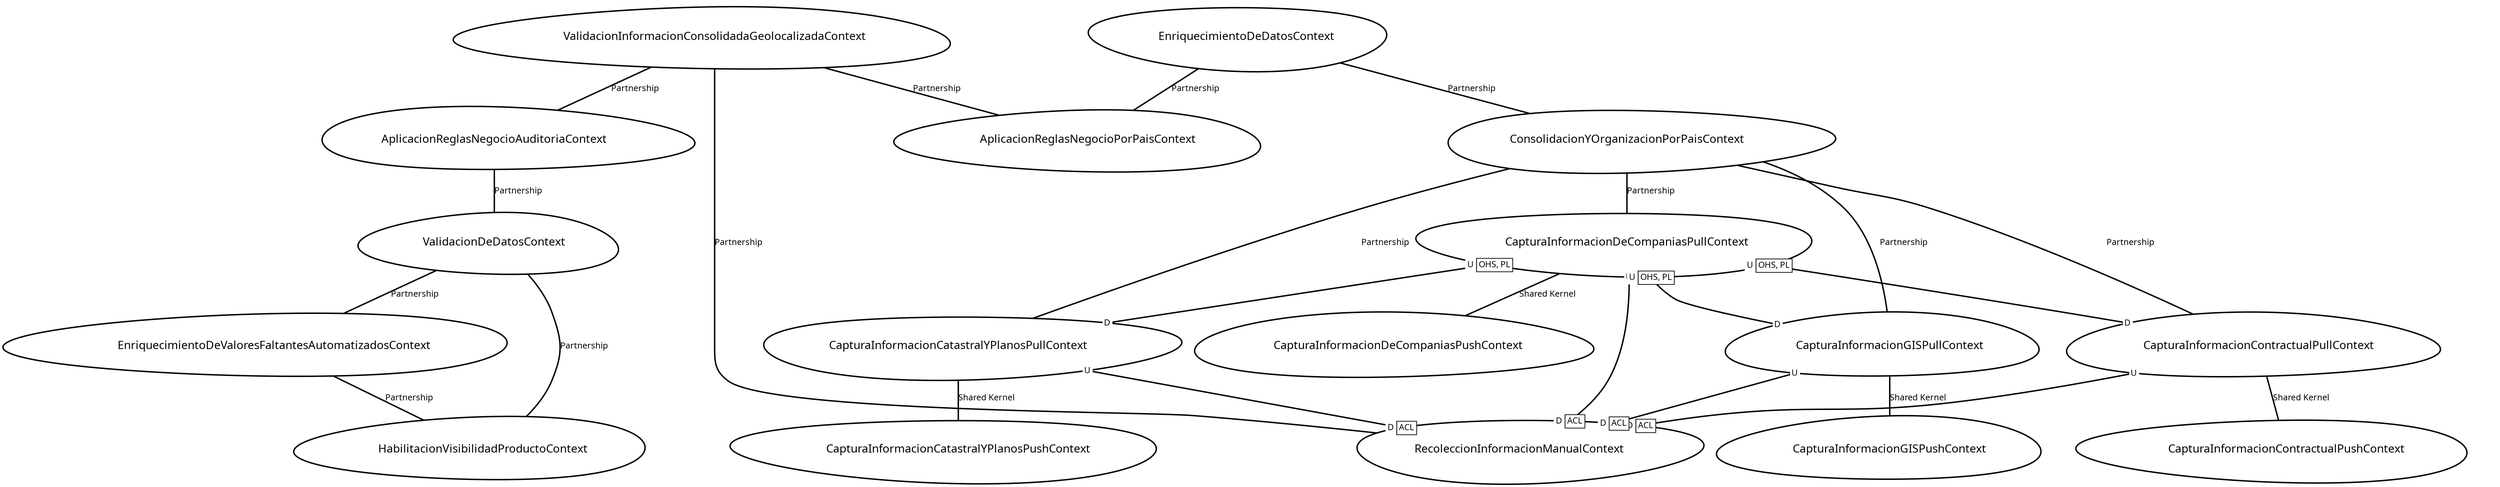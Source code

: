 digraph "ContextMapGraph" {
graph ["imagepath"="/tmp/GraphvizJava"]
"AplicacionReglasNegocioAuditoriaContext" ["margin"="0.3","orientation"="138","shape"="egg","fontsize"="16","style"="bold","label"="AplicacionReglasNegocioAuditoriaContext\n","fontname"="sans-serif"]
"ValidacionDeDatosContext" ["margin"="0.3","orientation"="344","shape"="egg","fontsize"="16","style"="bold","label"="ValidacionDeDatosContext\n","fontname"="sans-serif"]
"EnriquecimientoDeValoresFaltantesAutomatizadosContext" ["margin"="0.3","orientation"="212","shape"="egg","fontsize"="16","style"="bold","label"="EnriquecimientoDeValoresFaltantesAutomatizadosContext\n","fontname"="sans-serif"]
"HabilitacionVisibilidadProductoContext" ["margin"="0.3","orientation"="216","shape"="egg","fontsize"="16","style"="bold","label"="HabilitacionVisibilidadProductoContext\n","fontname"="sans-serif"]
"AplicacionReglasNegocioPorPaisContext" ["margin"="0.3","orientation"="339","shape"="egg","fontsize"="16","style"="bold","label"="AplicacionReglasNegocioPorPaisContext\n","fontname"="sans-serif"]
"CapturaInformacionCatastralYPlanosPullContext" ["margin"="0.3","orientation"="48","shape"="egg","fontsize"="16","style"="bold","label"="CapturaInformacionCatastralYPlanosPullContext\n","fontname"="sans-serif"]
"RecoleccionInformacionManualContext" ["margin"="0.3","orientation"="51","shape"="egg","fontsize"="16","style"="bold","label"="RecoleccionInformacionManualContext\n","fontname"="sans-serif"]
"CapturaInformacionCatastralYPlanosPushContext" ["margin"="0.3","orientation"="313","shape"="egg","fontsize"="16","style"="bold","label"="CapturaInformacionCatastralYPlanosPushContext\n","fontname"="sans-serif"]
"CapturaInformacionContractualPullContext" ["margin"="0.3","orientation"="248","shape"="egg","fontsize"="16","style"="bold","label"="CapturaInformacionContractualPullContext\n","fontname"="sans-serif"]
"CapturaInformacionContractualPushContext" ["margin"="0.3","orientation"="326","shape"="egg","fontsize"="16","style"="bold","label"="CapturaInformacionContractualPushContext\n","fontname"="sans-serif"]
"CapturaInformacionDeCompaniasPullContext" ["margin"="0.3","orientation"="310","shape"="egg","fontsize"="16","style"="bold","label"="CapturaInformacionDeCompaniasPullContext\n","fontname"="sans-serif"]
"CapturaInformacionGISPullContext" ["margin"="0.3","orientation"="239","shape"="egg","fontsize"="16","style"="bold","label"="CapturaInformacionGISPullContext\n","fontname"="sans-serif"]
"CapturaInformacionGISPushContext" ["margin"="0.3","orientation"="229","shape"="egg","fontsize"="16","style"="bold","label"="CapturaInformacionGISPushContext\n","fontname"="sans-serif"]
"CapturaInformacionDeCompaniasPushContext" ["margin"="0.3","orientation"="252","shape"="egg","fontsize"="16","style"="bold","label"="CapturaInformacionDeCompaniasPushContext\n","fontname"="sans-serif"]
"ConsolidacionYOrganizacionPorPaisContext" ["margin"="0.3","orientation"="35","shape"="egg","fontsize"="16","style"="bold","label"="ConsolidacionYOrganizacionPorPaisContext\n","fontname"="sans-serif"]
"EnriquecimientoDeDatosContext" ["margin"="0.3","orientation"="307","shape"="egg","fontsize"="16","style"="bold","label"="EnriquecimientoDeDatosContext\n","fontname"="sans-serif"]
"ValidacionInformacionConsolidadaGeolocalizadaContext" ["margin"="0.3","orientation"="342","shape"="egg","fontsize"="16","style"="bold","label"="ValidacionInformacionConsolidadaGeolocalizadaContext\n","fontname"="sans-serif"]
"AplicacionReglasNegocioAuditoriaContext" -> "ValidacionDeDatosContext" ["fontsize"="12","style"="bold","label"="Partnership","dir"="none","fontname"="sans-serif"]
"ValidacionDeDatosContext" -> "EnriquecimientoDeValoresFaltantesAutomatizadosContext" ["fontsize"="12","style"="bold","label"="Partnership","dir"="none","fontname"="sans-serif"]
"EnriquecimientoDeValoresFaltantesAutomatizadosContext" -> "HabilitacionVisibilidadProductoContext" ["fontsize"="12","style"="bold","label"="Partnership","dir"="none","fontname"="sans-serif"]
"HabilitacionVisibilidadProductoContext" -> "ValidacionDeDatosContext" ["fontsize"="12","style"="bold","label"="Partnership","dir"="none","fontname"="sans-serif"]
"CapturaInformacionCatastralYPlanosPullContext" -> "RecoleccionInformacionManualContext" ["headlabel"=<<table cellspacing="0" cellborder="1" border="0">
<tr><td bgcolor="white" sides="r">D</td><td sides="trbl" bgcolor="white"><font>ACL</font></td></tr>
</table>>,"labeldistance"="0","fontsize"="12","taillabel"=<<table cellspacing="0" cellborder="0" border="0">
<tr><td bgcolor="white">U</td></tr>
</table>>,"style"="bold","label"="                                        ","dir"="none","fontname"="sans-serif"]
"CapturaInformacionCatastralYPlanosPullContext" -> "CapturaInformacionCatastralYPlanosPushContext" ["fontsize"="12","style"="bold","label"="Shared Kernel","dir"="none","fontname"="sans-serif"]
"CapturaInformacionContractualPullContext" -> "RecoleccionInformacionManualContext" ["headlabel"=<<table cellspacing="0" cellborder="1" border="0">
<tr><td bgcolor="white" sides="r">D</td><td sides="trbl" bgcolor="white"><font>ACL</font></td></tr>
</table>>,"labeldistance"="0","fontsize"="12","taillabel"=<<table cellspacing="0" cellborder="0" border="0">
<tr><td bgcolor="white">U</td></tr>
</table>>,"style"="bold","label"="                                        ","dir"="none","fontname"="sans-serif"]
"CapturaInformacionContractualPullContext" -> "CapturaInformacionContractualPushContext" ["fontsize"="12","style"="bold","label"="Shared Kernel","dir"="none","fontname"="sans-serif"]
"CapturaInformacionDeCompaniasPullContext" -> "RecoleccionInformacionManualContext" ["headlabel"=<<table cellspacing="0" cellborder="1" border="0">
<tr><td bgcolor="white" sides="r">D</td><td sides="trbl" bgcolor="white"><font>ACL</font></td></tr>
</table>>,"labeldistance"="0","fontsize"="12","taillabel"=<<table cellspacing="0" cellborder="0" border="0">
<tr><td bgcolor="white">U</td></tr>
</table>>,"style"="bold","label"="                                        ","dir"="none","fontname"="sans-serif"]
"CapturaInformacionDeCompaniasPullContext" -> "CapturaInformacionContractualPullContext" ["headlabel"=<<table cellspacing="0" cellborder="0" border="0">
<tr><td bgcolor="white">D</td></tr>
</table>>,"labeldistance"="0","fontsize"="12","taillabel"=<<table cellspacing="0" cellborder="1" border="0">
<tr><td bgcolor="white" sides="r">U</td><td sides="trbl" bgcolor="white"><font>OHS, PL</font></td></tr>
</table>>,"style"="bold","label"="                                        ","dir"="none","fontname"="sans-serif"]
"CapturaInformacionDeCompaniasPullContext" -> "CapturaInformacionGISPullContext" ["headlabel"=<<table cellspacing="0" cellborder="0" border="0">
<tr><td bgcolor="white">D</td></tr>
</table>>,"labeldistance"="0","fontsize"="12","taillabel"=<<table cellspacing="0" cellborder="1" border="0">
<tr><td bgcolor="white" sides="r">U</td><td sides="trbl" bgcolor="white"><font>OHS, PL</font></td></tr>
</table>>,"style"="bold","label"="                                        ","dir"="none","fontname"="sans-serif"]
"CapturaInformacionDeCompaniasPullContext" -> "CapturaInformacionDeCompaniasPushContext" ["fontsize"="12","style"="bold","label"="Shared Kernel","dir"="none","fontname"="sans-serif"]
"CapturaInformacionDeCompaniasPullContext" -> "CapturaInformacionCatastralYPlanosPullContext" ["headlabel"=<<table cellspacing="0" cellborder="0" border="0">
<tr><td bgcolor="white">D</td></tr>
</table>>,"labeldistance"="0","fontsize"="12","taillabel"=<<table cellspacing="0" cellborder="1" border="0">
<tr><td bgcolor="white" sides="r">U</td><td sides="trbl" bgcolor="white"><font>OHS, PL</font></td></tr>
</table>>,"style"="bold","label"="                                        ","dir"="none","fontname"="sans-serif"]
"CapturaInformacionGISPullContext" -> "CapturaInformacionGISPushContext" ["fontsize"="12","style"="bold","label"="Shared Kernel","dir"="none","fontname"="sans-serif"]
"CapturaInformacionGISPullContext" -> "RecoleccionInformacionManualContext" ["headlabel"=<<table cellspacing="0" cellborder="1" border="0">
<tr><td bgcolor="white" sides="r">D</td><td sides="trbl" bgcolor="white"><font>ACL</font></td></tr>
</table>>,"labeldistance"="0","fontsize"="12","taillabel"=<<table cellspacing="0" cellborder="0" border="0">
<tr><td bgcolor="white">U</td></tr>
</table>>,"style"="bold","label"="                                        ","dir"="none","fontname"="sans-serif"]
"ConsolidacionYOrganizacionPorPaisContext" -> "CapturaInformacionDeCompaniasPullContext" ["fontsize"="12","style"="bold","label"="Partnership","dir"="none","fontname"="sans-serif"]
"ConsolidacionYOrganizacionPorPaisContext" -> "CapturaInformacionCatastralYPlanosPullContext" ["fontsize"="12","style"="bold","label"="Partnership","dir"="none","fontname"="sans-serif"]
"ConsolidacionYOrganizacionPorPaisContext" -> "CapturaInformacionContractualPullContext" ["fontsize"="12","style"="bold","label"="Partnership","dir"="none","fontname"="sans-serif"]
"ConsolidacionYOrganizacionPorPaisContext" -> "CapturaInformacionGISPullContext" ["fontsize"="12","style"="bold","label"="Partnership","dir"="none","fontname"="sans-serif"]
"EnriquecimientoDeDatosContext" -> "ConsolidacionYOrganizacionPorPaisContext" ["fontsize"="12","style"="bold","label"="Partnership","dir"="none","fontname"="sans-serif"]
"EnriquecimientoDeDatosContext" -> "AplicacionReglasNegocioPorPaisContext" ["fontsize"="12","style"="bold","label"="Partnership","dir"="none","fontname"="sans-serif"]
"ValidacionInformacionConsolidadaGeolocalizadaContext" -> "RecoleccionInformacionManualContext" ["fontsize"="12","style"="bold","label"="Partnership","dir"="none","fontname"="sans-serif"]
"ValidacionInformacionConsolidadaGeolocalizadaContext" -> "AplicacionReglasNegocioAuditoriaContext" ["fontsize"="12","style"="bold","label"="Partnership","dir"="none","fontname"="sans-serif"]
"ValidacionInformacionConsolidadaGeolocalizadaContext" -> "AplicacionReglasNegocioPorPaisContext" ["fontsize"="12","style"="bold","label"="Partnership","dir"="none","fontname"="sans-serif"]
}